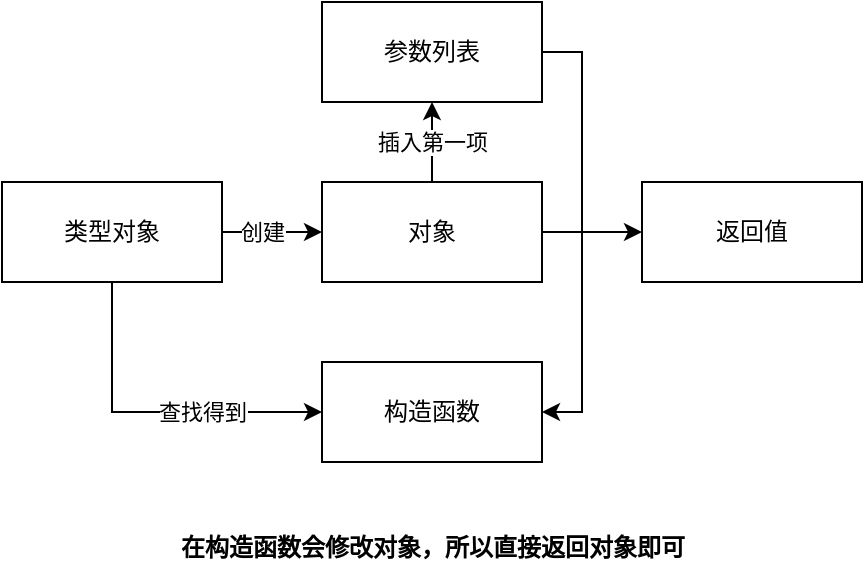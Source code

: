 <mxfile version="26.1.1">
  <diagram name="第 1 页" id="g_YcGtmA1vPOGSWHPDCq">
    <mxGraphModel dx="1562" dy="917" grid="1" gridSize="10" guides="1" tooltips="1" connect="1" arrows="1" fold="1" page="1" pageScale="1" pageWidth="827" pageHeight="1169" math="0" shadow="0">
      <root>
        <mxCell id="0" />
        <mxCell id="1" parent="0" />
        <mxCell id="5-rC_59RNE-SSEy8dWVE-4" style="edgeStyle=orthogonalEdgeStyle;rounded=0;orthogonalLoop=1;jettySize=auto;html=1;exitX=1;exitY=0.5;exitDx=0;exitDy=0;" edge="1" parent="1" source="5-rC_59RNE-SSEy8dWVE-1" target="5-rC_59RNE-SSEy8dWVE-3">
          <mxGeometry relative="1" as="geometry" />
        </mxCell>
        <mxCell id="5-rC_59RNE-SSEy8dWVE-5" value="创建" style="edgeLabel;html=1;align=center;verticalAlign=middle;resizable=0;points=[];" vertex="1" connectable="0" parent="5-rC_59RNE-SSEy8dWVE-4">
          <mxGeometry x="-0.448" y="3" relative="1" as="geometry">
            <mxPoint x="6" y="3" as="offset" />
          </mxGeometry>
        </mxCell>
        <mxCell id="5-rC_59RNE-SSEy8dWVE-8" style="edgeStyle=orthogonalEdgeStyle;rounded=0;orthogonalLoop=1;jettySize=auto;html=1;exitX=0.5;exitY=1;exitDx=0;exitDy=0;entryX=0;entryY=0.5;entryDx=0;entryDy=0;" edge="1" parent="1" source="5-rC_59RNE-SSEy8dWVE-1" target="5-rC_59RNE-SSEy8dWVE-7">
          <mxGeometry relative="1" as="geometry" />
        </mxCell>
        <mxCell id="5-rC_59RNE-SSEy8dWVE-9" value="查找得到" style="edgeLabel;html=1;align=center;verticalAlign=middle;resizable=0;points=[];" vertex="1" connectable="0" parent="5-rC_59RNE-SSEy8dWVE-8">
          <mxGeometry x="0.115" y="-2" relative="1" as="geometry">
            <mxPoint x="15" y="-2" as="offset" />
          </mxGeometry>
        </mxCell>
        <mxCell id="5-rC_59RNE-SSEy8dWVE-1" value="类型对象" style="html=1;whiteSpace=wrap;" vertex="1" parent="1">
          <mxGeometry x="130" y="500" width="110" height="50" as="geometry" />
        </mxCell>
        <mxCell id="5-rC_59RNE-SSEy8dWVE-14" style="edgeStyle=orthogonalEdgeStyle;rounded=0;orthogonalLoop=1;jettySize=auto;html=1;exitX=1;exitY=0.5;exitDx=0;exitDy=0;entryX=1;entryY=0.5;entryDx=0;entryDy=0;" edge="1" parent="1" source="5-rC_59RNE-SSEy8dWVE-2" target="5-rC_59RNE-SSEy8dWVE-7">
          <mxGeometry relative="1" as="geometry" />
        </mxCell>
        <mxCell id="5-rC_59RNE-SSEy8dWVE-2" value="参数列表" style="html=1;whiteSpace=wrap;" vertex="1" parent="1">
          <mxGeometry x="290" y="410" width="110" height="50" as="geometry" />
        </mxCell>
        <mxCell id="5-rC_59RNE-SSEy8dWVE-11" style="edgeStyle=orthogonalEdgeStyle;rounded=0;orthogonalLoop=1;jettySize=auto;html=1;exitX=0.5;exitY=0;exitDx=0;exitDy=0;entryX=0.5;entryY=1;entryDx=0;entryDy=0;" edge="1" parent="1" source="5-rC_59RNE-SSEy8dWVE-3" target="5-rC_59RNE-SSEy8dWVE-2">
          <mxGeometry relative="1" as="geometry" />
        </mxCell>
        <mxCell id="5-rC_59RNE-SSEy8dWVE-12" value="插入第一项" style="edgeLabel;html=1;align=center;verticalAlign=middle;resizable=0;points=[];" vertex="1" connectable="0" parent="5-rC_59RNE-SSEy8dWVE-11">
          <mxGeometry relative="1" as="geometry">
            <mxPoint as="offset" />
          </mxGeometry>
        </mxCell>
        <mxCell id="5-rC_59RNE-SSEy8dWVE-20" style="edgeStyle=orthogonalEdgeStyle;rounded=0;orthogonalLoop=1;jettySize=auto;html=1;exitX=1;exitY=0.5;exitDx=0;exitDy=0;entryX=0;entryY=0.5;entryDx=0;entryDy=0;" edge="1" parent="1" source="5-rC_59RNE-SSEy8dWVE-3" target="5-rC_59RNE-SSEy8dWVE-18">
          <mxGeometry relative="1" as="geometry" />
        </mxCell>
        <mxCell id="5-rC_59RNE-SSEy8dWVE-3" value="对象" style="html=1;whiteSpace=wrap;" vertex="1" parent="1">
          <mxGeometry x="290" y="500" width="110" height="50" as="geometry" />
        </mxCell>
        <mxCell id="5-rC_59RNE-SSEy8dWVE-7" value="构造函数" style="html=1;whiteSpace=wrap;" vertex="1" parent="1">
          <mxGeometry x="290" y="590" width="110" height="50" as="geometry" />
        </mxCell>
        <mxCell id="5-rC_59RNE-SSEy8dWVE-18" value="返回值" style="html=1;whiteSpace=wrap;" vertex="1" parent="1">
          <mxGeometry x="450" y="500" width="110" height="50" as="geometry" />
        </mxCell>
        <mxCell id="5-rC_59RNE-SSEy8dWVE-21" value="在构造函数会修改对象，所以直接返回对象即可" style="text;align=center;fontStyle=1;verticalAlign=middle;spacingLeft=3;spacingRight=3;strokeColor=none;rotatable=0;points=[[0,0.5],[1,0.5]];portConstraint=eastwest;html=1;" vertex="1" parent="1">
          <mxGeometry x="305" y="670" width="80" height="26" as="geometry" />
        </mxCell>
      </root>
    </mxGraphModel>
  </diagram>
</mxfile>
